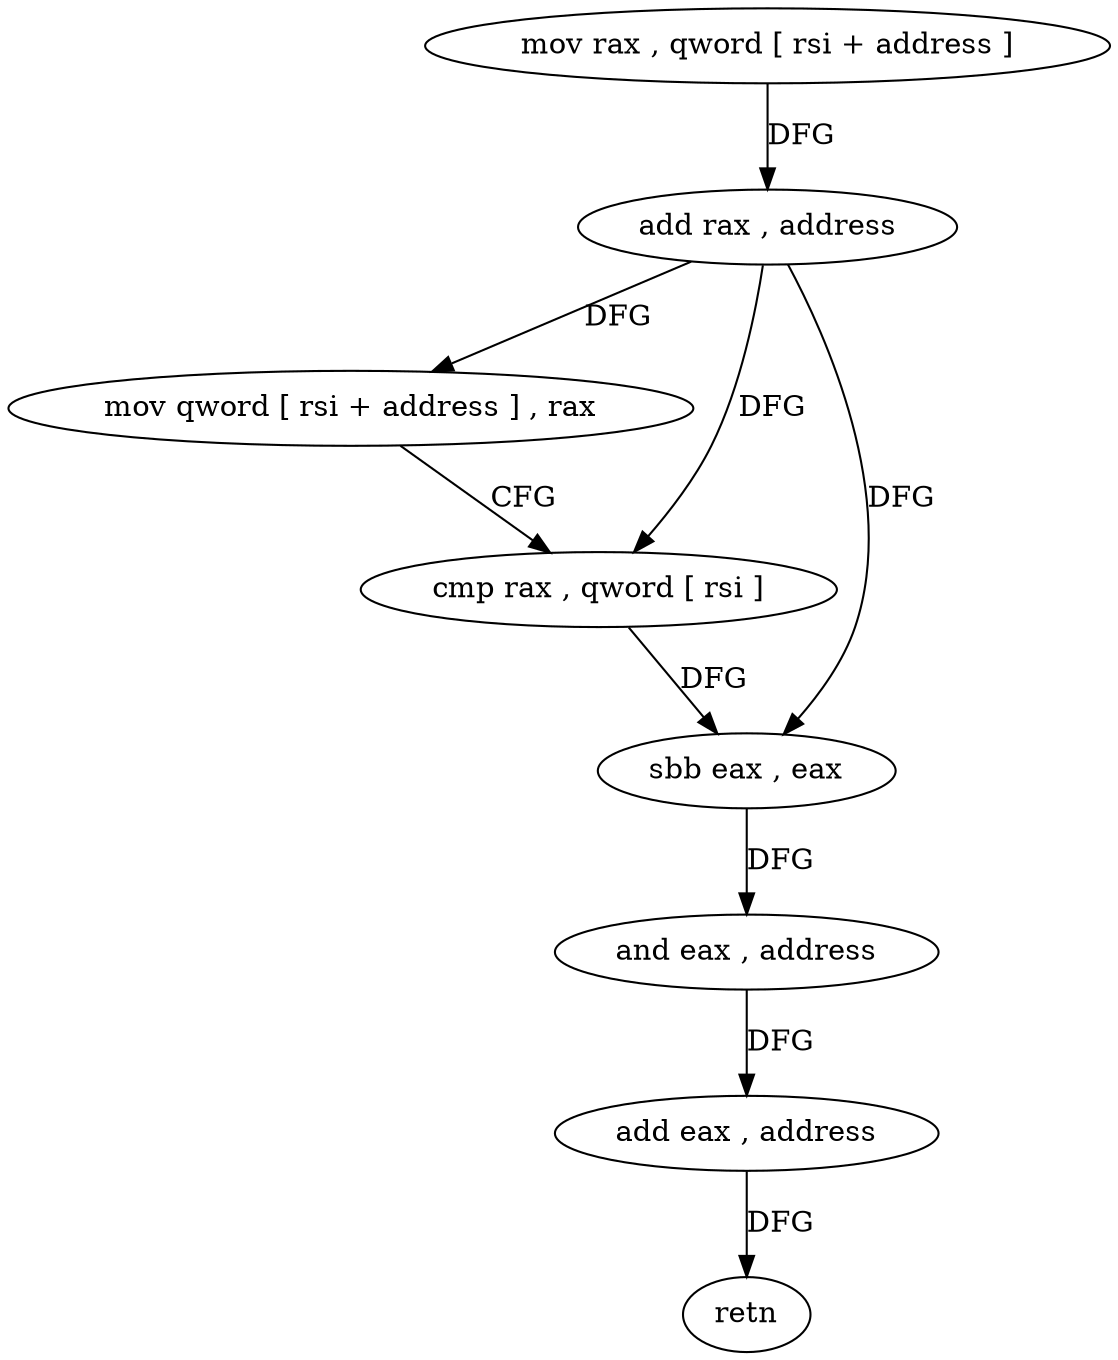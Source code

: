 digraph "func" {
"4204890" [label = "mov rax , qword [ rsi + address ]" ]
"4204894" [label = "add rax , address" ]
"4204898" [label = "mov qword [ rsi + address ] , rax" ]
"4204902" [label = "cmp rax , qword [ rsi ]" ]
"4204905" [label = "sbb eax , eax" ]
"4204907" [label = "and eax , address" ]
"4204910" [label = "add eax , address" ]
"4204913" [label = "retn" ]
"4204890" -> "4204894" [ label = "DFG" ]
"4204894" -> "4204898" [ label = "DFG" ]
"4204894" -> "4204902" [ label = "DFG" ]
"4204894" -> "4204905" [ label = "DFG" ]
"4204898" -> "4204902" [ label = "CFG" ]
"4204902" -> "4204905" [ label = "DFG" ]
"4204905" -> "4204907" [ label = "DFG" ]
"4204907" -> "4204910" [ label = "DFG" ]
"4204910" -> "4204913" [ label = "DFG" ]
}
